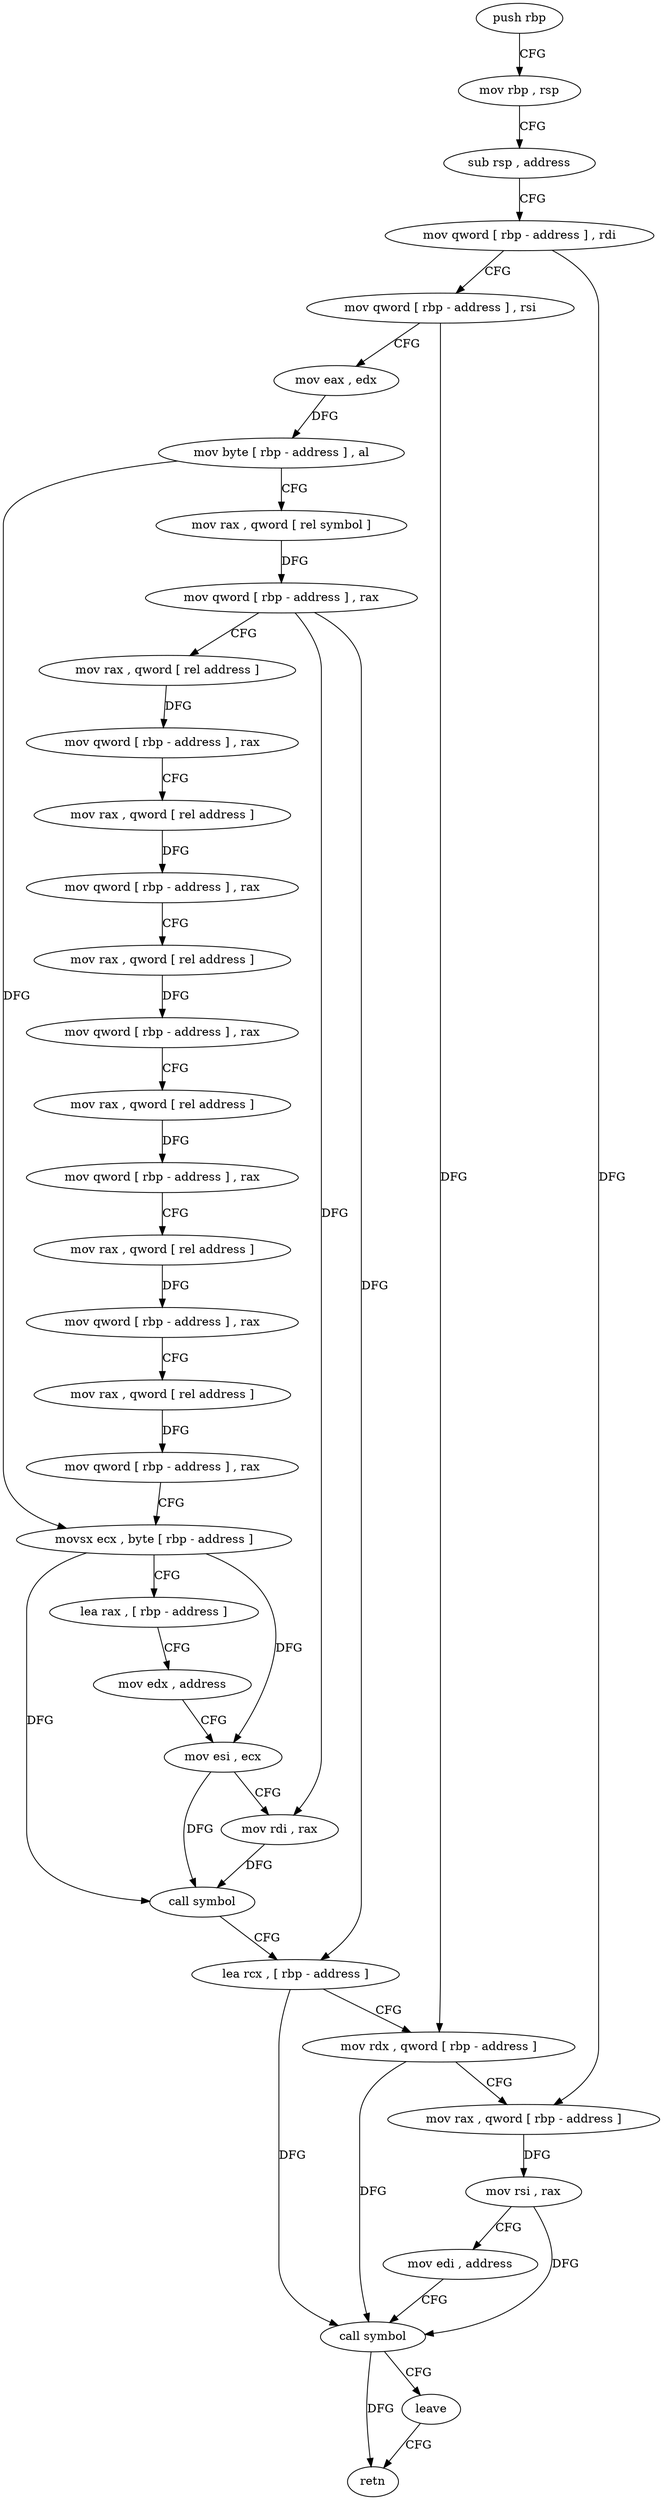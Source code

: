 digraph "func" {
"286071" [label = "push rbp" ]
"286072" [label = "mov rbp , rsp" ]
"286075" [label = "sub rsp , address" ]
"286079" [label = "mov qword [ rbp - address ] , rdi" ]
"286083" [label = "mov qword [ rbp - address ] , rsi" ]
"286087" [label = "mov eax , edx" ]
"286089" [label = "mov byte [ rbp - address ] , al" ]
"286092" [label = "mov rax , qword [ rel symbol ]" ]
"286099" [label = "mov qword [ rbp - address ] , rax" ]
"286103" [label = "mov rax , qword [ rel address ]" ]
"286110" [label = "mov qword [ rbp - address ] , rax" ]
"286114" [label = "mov rax , qword [ rel address ]" ]
"286121" [label = "mov qword [ rbp - address ] , rax" ]
"286125" [label = "mov rax , qword [ rel address ]" ]
"286132" [label = "mov qword [ rbp - address ] , rax" ]
"286136" [label = "mov rax , qword [ rel address ]" ]
"286143" [label = "mov qword [ rbp - address ] , rax" ]
"286147" [label = "mov rax , qword [ rel address ]" ]
"286154" [label = "mov qword [ rbp - address ] , rax" ]
"286158" [label = "mov rax , qword [ rel address ]" ]
"286165" [label = "mov qword [ rbp - address ] , rax" ]
"286169" [label = "movsx ecx , byte [ rbp - address ]" ]
"286173" [label = "lea rax , [ rbp - address ]" ]
"286177" [label = "mov edx , address" ]
"286182" [label = "mov esi , ecx" ]
"286184" [label = "mov rdi , rax" ]
"286187" [label = "call symbol" ]
"286192" [label = "lea rcx , [ rbp - address ]" ]
"286196" [label = "mov rdx , qword [ rbp - address ]" ]
"286200" [label = "mov rax , qword [ rbp - address ]" ]
"286204" [label = "mov rsi , rax" ]
"286207" [label = "mov edi , address" ]
"286212" [label = "call symbol" ]
"286217" [label = "leave" ]
"286218" [label = "retn" ]
"286071" -> "286072" [ label = "CFG" ]
"286072" -> "286075" [ label = "CFG" ]
"286075" -> "286079" [ label = "CFG" ]
"286079" -> "286083" [ label = "CFG" ]
"286079" -> "286200" [ label = "DFG" ]
"286083" -> "286087" [ label = "CFG" ]
"286083" -> "286196" [ label = "DFG" ]
"286087" -> "286089" [ label = "DFG" ]
"286089" -> "286092" [ label = "CFG" ]
"286089" -> "286169" [ label = "DFG" ]
"286092" -> "286099" [ label = "DFG" ]
"286099" -> "286103" [ label = "CFG" ]
"286099" -> "286184" [ label = "DFG" ]
"286099" -> "286192" [ label = "DFG" ]
"286103" -> "286110" [ label = "DFG" ]
"286110" -> "286114" [ label = "CFG" ]
"286114" -> "286121" [ label = "DFG" ]
"286121" -> "286125" [ label = "CFG" ]
"286125" -> "286132" [ label = "DFG" ]
"286132" -> "286136" [ label = "CFG" ]
"286136" -> "286143" [ label = "DFG" ]
"286143" -> "286147" [ label = "CFG" ]
"286147" -> "286154" [ label = "DFG" ]
"286154" -> "286158" [ label = "CFG" ]
"286158" -> "286165" [ label = "DFG" ]
"286165" -> "286169" [ label = "CFG" ]
"286169" -> "286173" [ label = "CFG" ]
"286169" -> "286182" [ label = "DFG" ]
"286169" -> "286187" [ label = "DFG" ]
"286173" -> "286177" [ label = "CFG" ]
"286177" -> "286182" [ label = "CFG" ]
"286182" -> "286184" [ label = "CFG" ]
"286182" -> "286187" [ label = "DFG" ]
"286184" -> "286187" [ label = "DFG" ]
"286187" -> "286192" [ label = "CFG" ]
"286192" -> "286196" [ label = "CFG" ]
"286192" -> "286212" [ label = "DFG" ]
"286196" -> "286200" [ label = "CFG" ]
"286196" -> "286212" [ label = "DFG" ]
"286200" -> "286204" [ label = "DFG" ]
"286204" -> "286207" [ label = "CFG" ]
"286204" -> "286212" [ label = "DFG" ]
"286207" -> "286212" [ label = "CFG" ]
"286212" -> "286217" [ label = "CFG" ]
"286212" -> "286218" [ label = "DFG" ]
"286217" -> "286218" [ label = "CFG" ]
}
